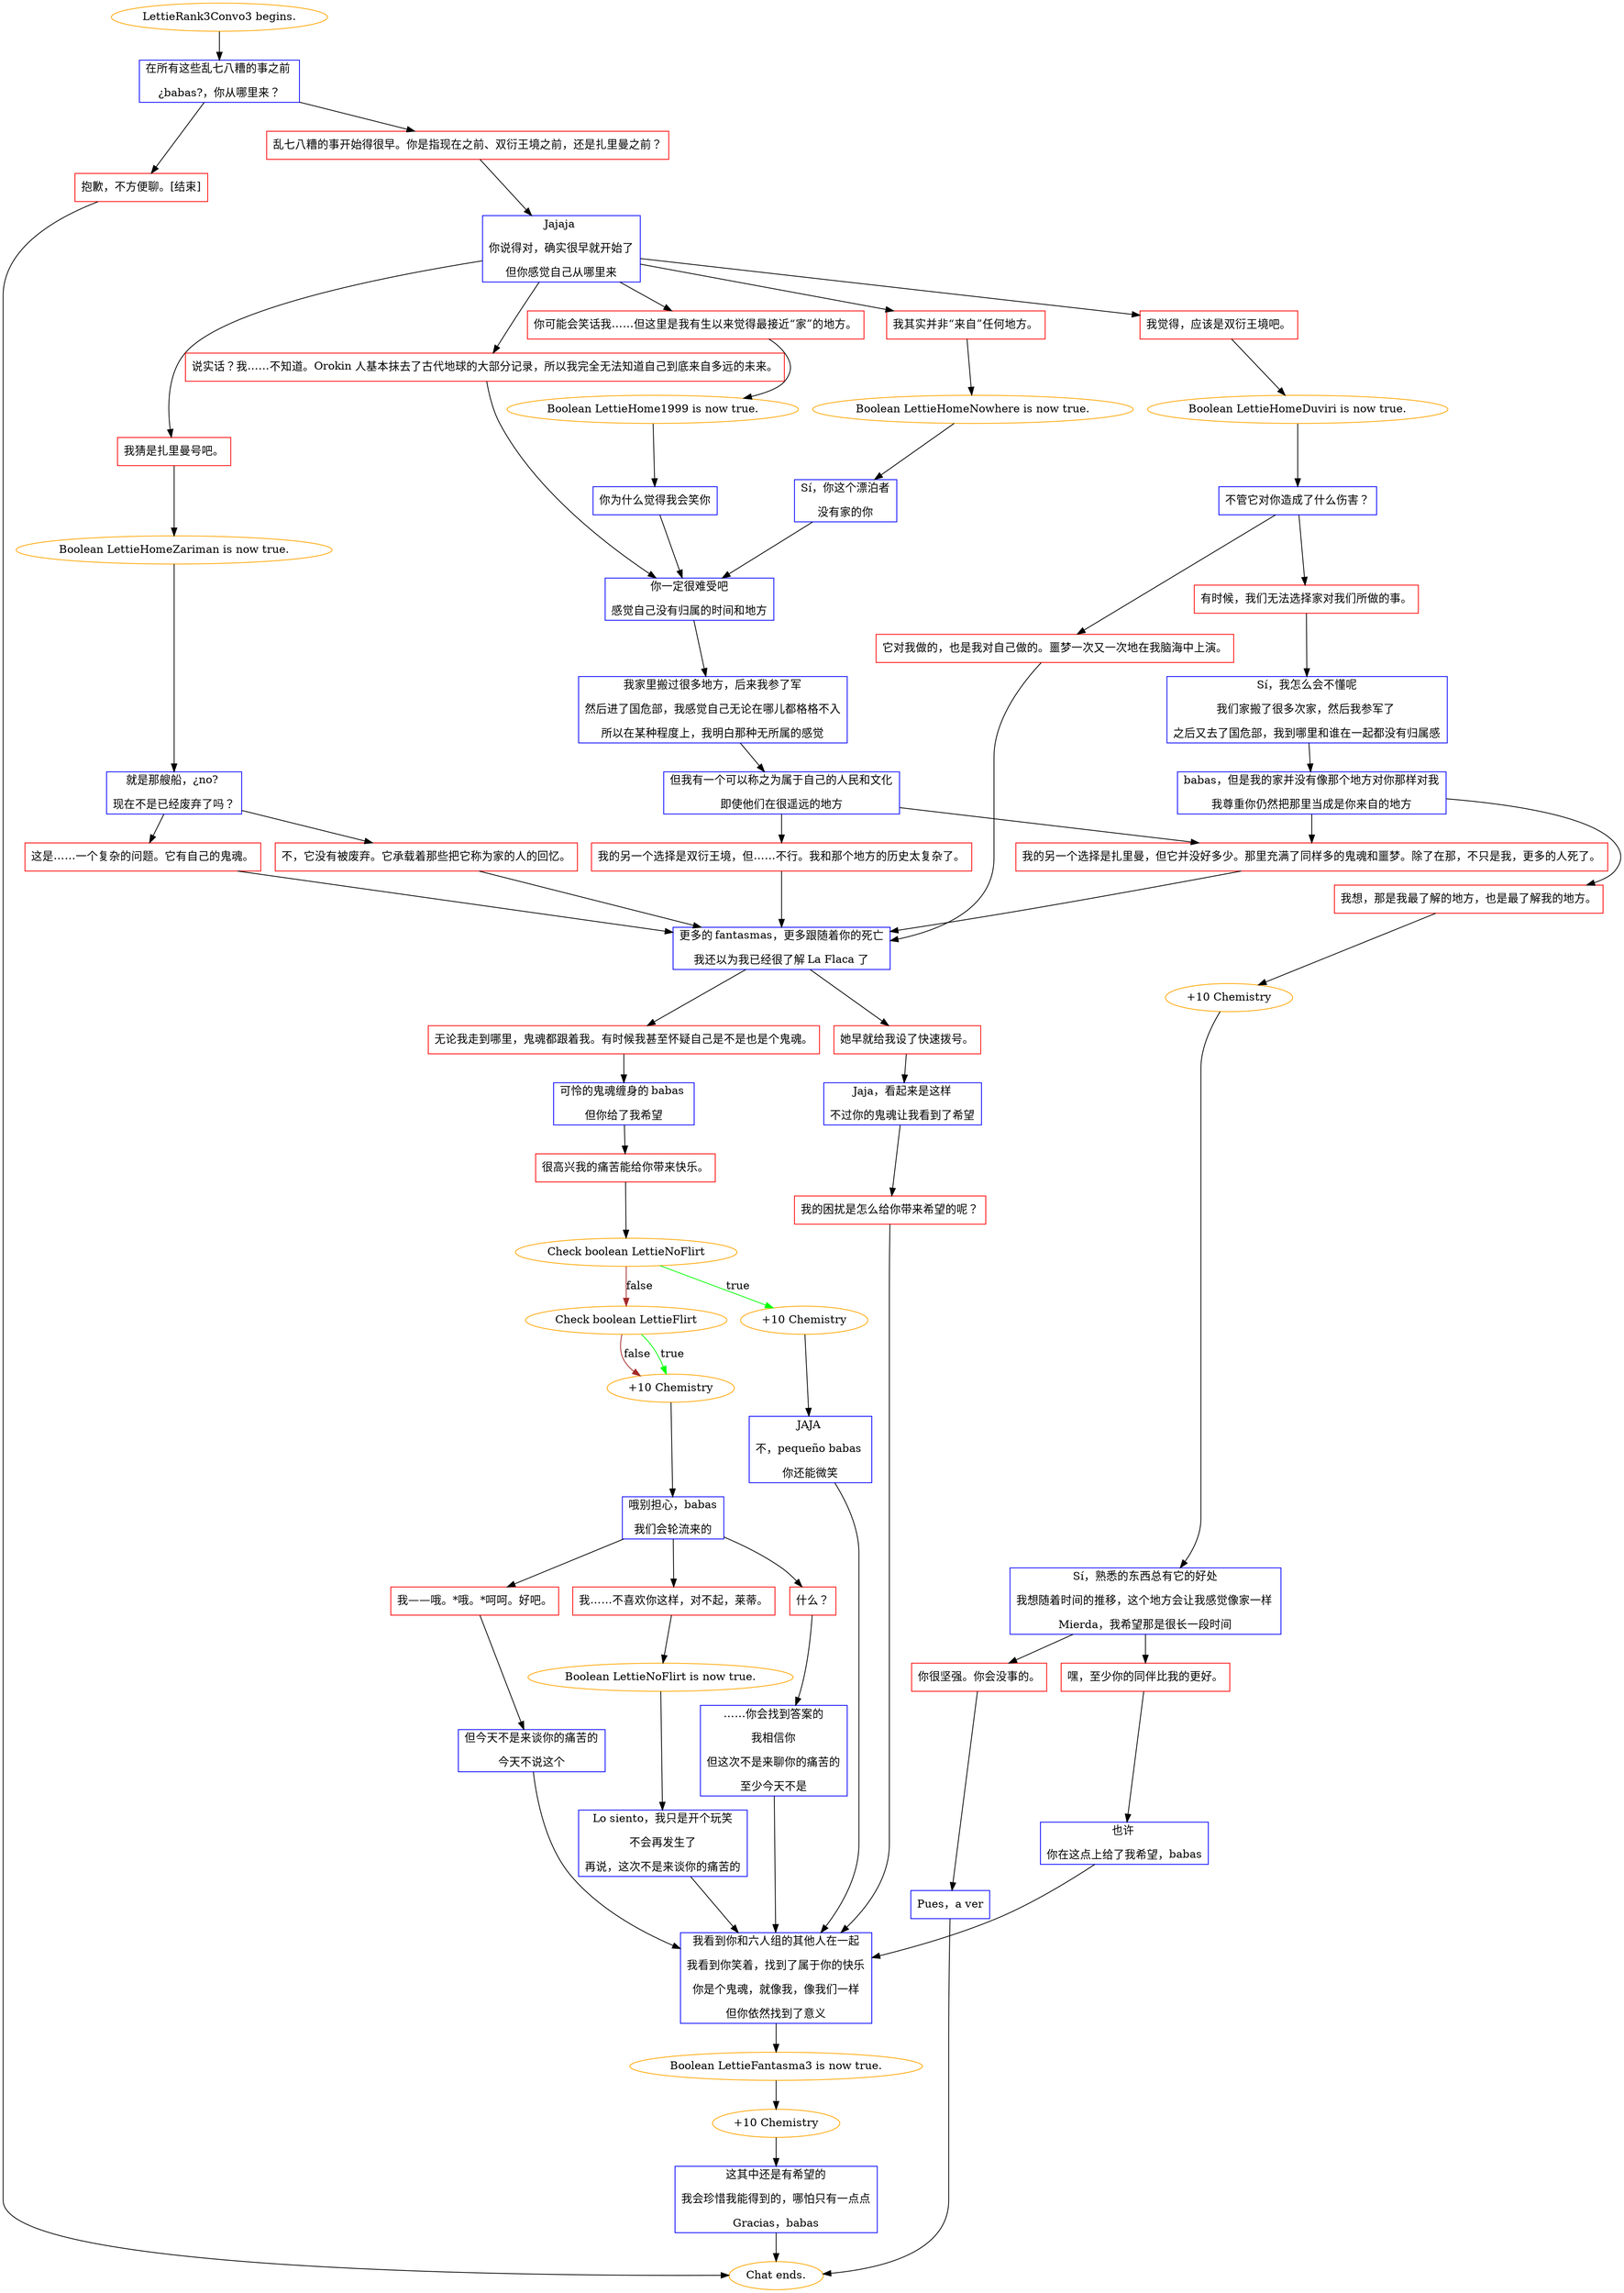 digraph {
	"LettieRank3Convo3 begins." [color=orange];
		"LettieRank3Convo3 begins." -> j957836095;
	j957836095 [label="在所有这些乱七八糟的事之前 
¿babas?，你从哪里来？",shape=box,color=blue];
		j957836095 -> j2808066547;
		j957836095 -> j3496410265;
	j2808066547 [label="乱七八糟的事开始得很早。你是指现在之前、双衍王境之前，还是扎里曼之前？",shape=box,color=red];
		j2808066547 -> j132894264;
	j3496410265 [label="抱歉，不方便聊。[结束]",shape=box,color=red];
		j3496410265 -> "Chat ends.";
	j132894264 [label="Jajaja 
你说得对，确实很早就开始了
但你感觉自己从哪里来",shape=box,color=blue];
		j132894264 -> j2417124679;
		j132894264 -> j3433887256;
		j132894264 -> j10427667;
		j132894264 -> j3174393719;
		j132894264 -> j1098248220;
	"Chat ends." [color=orange];
	j2417124679 [label="我觉得，应该是双衍王境吧。",shape=box,color=red];
		j2417124679 -> j154350206;
	j3433887256 [label="我猜是扎里曼号吧。",shape=box,color=red];
		j3433887256 -> j3485572477;
	j10427667 [label="你可能会笑话我……但这里是我有生以来觉得最接近“家”的地方。",shape=box,color=red];
		j10427667 -> j3249857129;
	j3174393719 [label="我其实并非“来自”任何地方。",shape=box,color=red];
		j3174393719 -> j3675224545;
	j1098248220 [label="说实话？我……不知道。Orokin 人基本抹去了古代地球的大部分记录，所以我完全无法知道自己到底来自多远的未来。",shape=box,color=red];
		j1098248220 -> j4194294710;
	j154350206 [label="Boolean LettieHomeDuviri is now true.",color=orange];
		j154350206 -> j3656130650;
	j3485572477 [label="Boolean LettieHomeZariman is now true.",color=orange];
		j3485572477 -> j2606526311;
	j3249857129 [label="Boolean LettieHome1999 is now true.",color=orange];
		j3249857129 -> j972965890;
	j3675224545 [label="Boolean LettieHomeNowhere is now true.",color=orange];
		j3675224545 -> j2066825481;
	j4194294710 [label="你一定很难受吧
感觉自己没有归属的时间和地方",shape=box,color=blue];
		j4194294710 -> j3385356840;
	j3656130650 [label="不管它对你造成了什么伤害？",shape=box,color=blue];
		j3656130650 -> j97737226;
		j3656130650 -> j297416701;
	j2606526311 [label="就是那艘船，¿no? 
现在不是已经废弃了吗？",shape=box,color=blue];
		j2606526311 -> j2954474107;
		j2606526311 -> j1078858991;
	j972965890 [label="你为什么觉得我会笑你",shape=box,color=blue];
		j972965890 -> j4194294710;
	j2066825481 [label="Sí，你这个漂泊者
没有家的你",shape=box,color=blue];
		j2066825481 -> j4194294710;
	j3385356840 [label="我家里搬过很多地方，后来我参了军
然后进了国危部，我感觉自己无论在哪儿都格格不入
所以在某种程度上，我明白那种无所属的感觉",shape=box,color=blue];
		j3385356840 -> j3075449120;
	j97737226 [label="有时候，我们无法选择家对我们所做的事。",shape=box,color=red];
		j97737226 -> j4065457602;
	j297416701 [label="它对我做的，也是我对自己做的。噩梦一次又一次地在我脑海中上演。",shape=box,color=red];
		j297416701 -> j2912541003;
	j2954474107 [label="这是……一个复杂的问题。它有自己的鬼魂。",shape=box,color=red];
		j2954474107 -> j2912541003;
	j1078858991 [label="不，它没有被废弃。它承载着那些把它称为家的人的回忆。",shape=box,color=red];
		j1078858991 -> j2912541003;
	j3075449120 [label="但我有一个可以称之为属于自己的人民和文化
即使他们在很遥远的地方",shape=box,color=blue];
		j3075449120 -> j803959335;
		j3075449120 -> j3985755735;
	j4065457602 [label="Sí，我怎么会不懂呢
我们家搬了很多次家，然后我参军了 
之后又去了国危部，我到哪里和谁在一起都没有归属感",shape=box,color=blue];
		j4065457602 -> j560463292;
	j2912541003 [label="更多的 fantasmas，更多跟随着你的死亡
我还以为我已经很了解 La Flaca 了",shape=box,color=blue];
		j2912541003 -> j2901317922;
		j2912541003 -> j2236061576;
	j803959335 [label="我的另一个选择是双衍王境，但……不行。我和那个地方的历史太复杂了。",shape=box,color=red];
		j803959335 -> j2912541003;
	j3985755735 [label="我的另一个选择是扎里曼，但它并没好多少。那里充满了同样多的鬼魂和噩梦。除了在那，不只是我，更多的人死了。",shape=box,color=red];
		j3985755735 -> j2912541003;
	j560463292 [label="babas，但是我的家并没有像那个地方对你那样对我
我尊重你仍然把那里当成是你来自的地方",shape=box,color=blue];
		j560463292 -> j3061482968;
		j560463292 -> j3985755735;
	j2901317922 [label="她早就给我设了快速拨号。",shape=box,color=red];
		j2901317922 -> j3292592915;
	j2236061576 [label="无论我走到哪里，鬼魂都跟着我。有时候我甚至怀疑自己是不是也是个鬼魂。",shape=box,color=red];
		j2236061576 -> j1640068591;
	j3061482968 [label="我想，那是我最了解的地方，也是最了解我的地方。",shape=box,color=red];
		j3061482968 -> j619867596;
	j3292592915 [label="Jaja，看起来是这样
不过你的鬼魂让我看到了希望",shape=box,color=blue];
		j3292592915 -> j3693307628;
	j1640068591 [label="可怜的鬼魂缠身的 babas 
但你给了我希望",shape=box,color=blue];
		j1640068591 -> j3651444877;
	j619867596 [label="+10 Chemistry",color=orange];
		j619867596 -> j766576443;
	j3693307628 [label="我的困扰是怎么给你带来希望的呢？",shape=box,color=red];
		j3693307628 -> j3862647157;
	j3651444877 [label="很高兴我的痛苦能给你带来快乐。",shape=box,color=red];
		j3651444877 -> j1945290486;
	j766576443 [label="Sí，熟悉的东西总有它的好处
我想随着时间的推移，这个地方会让我感觉像家一样 
Mierda，我希望那是很长一段时间",shape=box,color=blue];
		j766576443 -> j1259115186;
		j766576443 -> j761034369;
	j3862647157 [label="我看到你和六人组的其他人在一起
我看到你笑着，找到了属于你的快乐
你是个鬼魂，就像我，像我们一样
但你依然找到了意义",shape=box,color=blue];
		j3862647157 -> j2253459362;
	j1945290486 [label="Check boolean LettieNoFlirt",color=orange];
		j1945290486 -> j949424897 [label=true,color=green];
		j1945290486 -> j763709535 [label=false,color=brown];
	j1259115186 [label="你很坚强。你会没事的。",shape=box,color=red];
		j1259115186 -> j3079980220;
	j761034369 [label="嘿，至少你的同伴比我的更好。",shape=box,color=red];
		j761034369 -> j2157179525;
	j2253459362 [label="Boolean LettieFantasma3 is now true.",color=orange];
		j2253459362 -> j441701698;
	j949424897 [label="+10 Chemistry",color=orange];
		j949424897 -> j3910878657;
	j763709535 [label="Check boolean LettieFlirt",color=orange];
		j763709535 -> j3451428105 [label=true,color=green];
		j763709535 -> j3451428105 [label=false,color=brown];
	j3079980220 [label="Pues，a ver",shape=box,color=blue];
		j3079980220 -> "Chat ends.";
	j2157179525 [label="也许 
你在这点上给了我希望，babas",shape=box,color=blue];
		j2157179525 -> j3862647157;
	j441701698 [label="+10 Chemistry",color=orange];
		j441701698 -> j1739568400;
	j3910878657 [label="JAJA 
不，pequeño babas 
你还能微笑",shape=box,color=blue];
		j3910878657 -> j3862647157;
	j3451428105 [label="+10 Chemistry",color=orange];
		j3451428105 -> j1846268682;
	j1739568400 [label="这其中还是有希望的
我会珍惜我能得到的，哪怕只有一点点
Gracias，babas",shape=box,color=blue];
		j1739568400 -> "Chat ends.";
	j1846268682 [label="哦别担心，babas
我们会轮流来的",shape=box,color=blue];
		j1846268682 -> j3214603816;
		j1846268682 -> j1655648171;
		j1846268682 -> j4206179858;
	j3214603816 [label="什么？",shape=box,color=red];
		j3214603816 -> j4003477318;
	j1655648171 [label="我——哦。*哦。*呵呵。好吧。",shape=box,color=red];
		j1655648171 -> j3669125071;
	j4206179858 [label="我……不喜欢你这样，对不起，莱蒂。",shape=box,color=red];
		j4206179858 -> j3386566438;
	j4003477318 [label="……你会找到答案的
我相信你
但这次不是来聊你的痛苦的
至少今天不是",shape=box,color=blue];
		j4003477318 -> j3862647157;
	j3669125071 [label="但今天不是来谈你的痛苦的
今天不说这个",shape=box,color=blue];
		j3669125071 -> j3862647157;
	j3386566438 [label="Boolean LettieNoFlirt is now true.",color=orange];
		j3386566438 -> j2974293442;
	j2974293442 [label="Lo siento，我只是开个玩笑
不会再发生了
再说，这次不是来谈你的痛苦的",shape=box,color=blue];
		j2974293442 -> j3862647157;
}